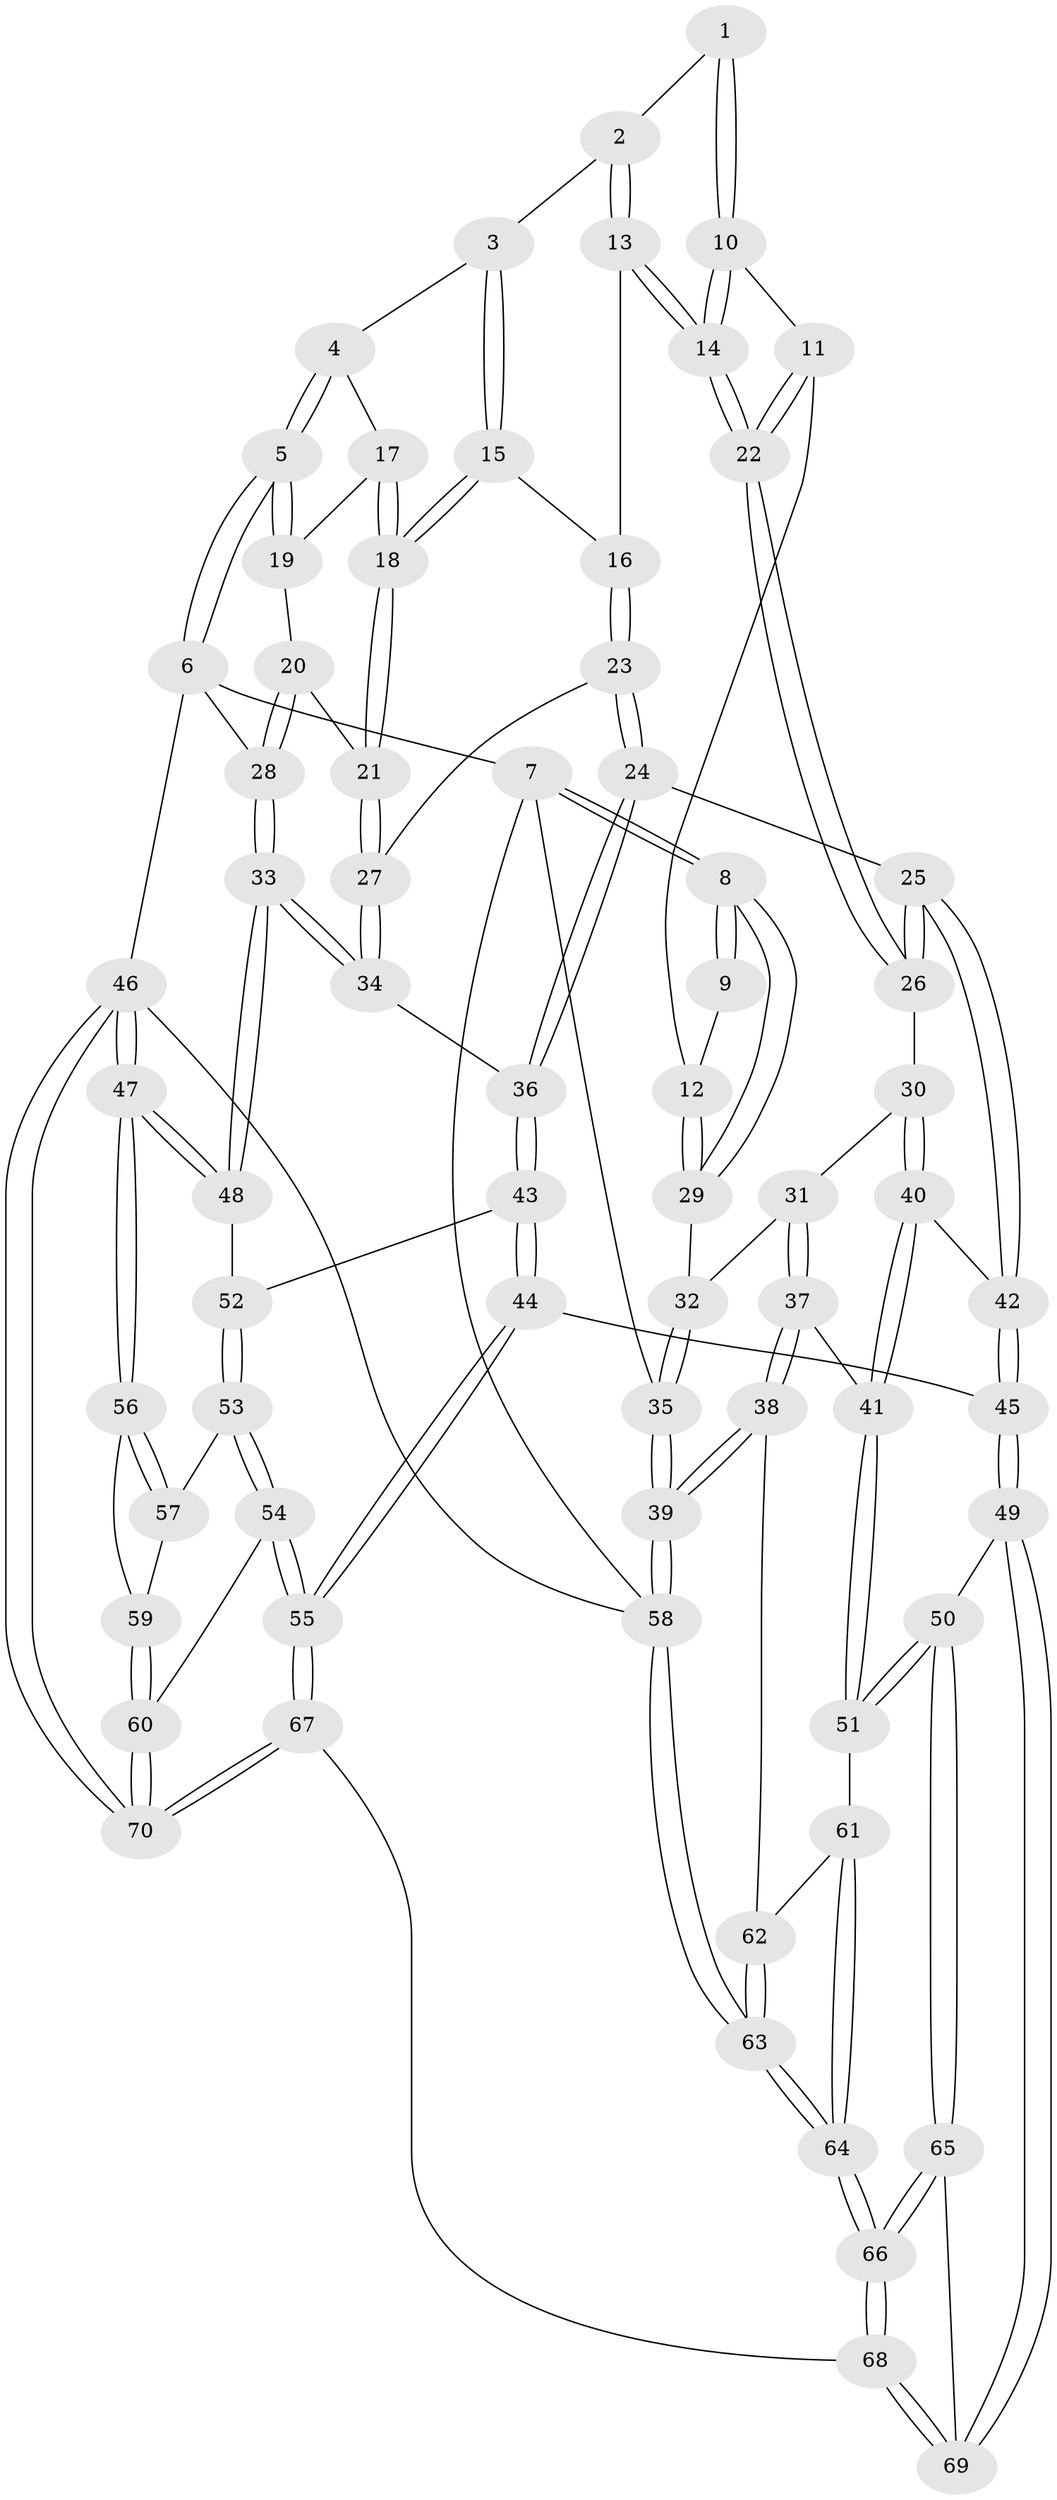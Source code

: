 // coarse degree distribution, {3: 0.4090909090909091, 2: 0.13636363636363635, 4: 0.4090909090909091, 5: 0.045454545454545456}
// Generated by graph-tools (version 1.1) at 2025/54/03/04/25 22:54:43]
// undirected, 70 vertices, 172 edges
graph export_dot {
  node [color=gray90,style=filled];
  1 [pos="+0.5070185274862866+0"];
  2 [pos="+0.561441105232339+0"];
  3 [pos="+0.9036009724259608+0"];
  4 [pos="+0.932185839429807+0"];
  5 [pos="+1+0"];
  6 [pos="+1+0"];
  7 [pos="+0+0"];
  8 [pos="+0+0"];
  9 [pos="+0.41595044236114215+0"];
  10 [pos="+0.4599538702148499+0.1198420976750536"];
  11 [pos="+0.3603239811287561+0.24693403192364496"];
  12 [pos="+0.26029537113977524+0.25680082823123146"];
  13 [pos="+0.6004271279632831+0.1270405575528417"];
  14 [pos="+0.5097655883308123+0.29109266713603416"];
  15 [pos="+0.7995242862727897+0.1850209672180871"];
  16 [pos="+0.6907647789128218+0.26032719283788597"];
  17 [pos="+0.9233333030440383+0.23651693136569832"];
  18 [pos="+0.8808954082092122+0.3074231032968136"];
  19 [pos="+0.9580565571686998+0.23297800713582947"];
  20 [pos="+0.9773310262283076+0.3059994538906648"];
  21 [pos="+0.8832325114854149+0.31599857654639746"];
  22 [pos="+0.5075761278243949+0.3099451120195373"];
  23 [pos="+0.6881644920804192+0.2685005939873123"];
  24 [pos="+0.6110443111704638+0.4195636289328551"];
  25 [pos="+0.5903427212611619+0.41963405953825866"];
  26 [pos="+0.5093334370293572+0.31321092138356743"];
  27 [pos="+0.8715387864115748+0.34194119132984707"];
  28 [pos="+1+0.3285835564579412"];
  29 [pos="+0.2438593810059599+0.2671029897311219"];
  30 [pos="+0.31108287882244334+0.38152498320168654"];
  31 [pos="+0.24522260737054777+0.32239542012937944"];
  32 [pos="+0.24332506579441315+0.26908871089073255"];
  33 [pos="+1+0.44887820783792814"];
  34 [pos="+0.844746628556151+0.45142355661202077"];
  35 [pos="+0+0.33828117846162986"];
  36 [pos="+0.7667064539677971+0.520296490742491"];
  37 [pos="+0.07536795322129462+0.5607865093273344"];
  38 [pos="+0.02298780357360508+0.5719981749375649"];
  39 [pos="+0+0.5758758062363003"];
  40 [pos="+0.4083988576743819+0.5114675188644602"];
  41 [pos="+0.3178575810413039+0.6359923557728285"];
  42 [pos="+0.5192803459804339+0.4742891759390025"];
  43 [pos="+0.7740857793965777+0.5550207595868982"];
  44 [pos="+0.623935756070298+0.7401443742341138"];
  45 [pos="+0.5617529060811594+0.7482100999732458"];
  46 [pos="+1+1"];
  47 [pos="+1+0.7390559331854536"];
  48 [pos="+1+0.47784008720198773"];
  49 [pos="+0.5557558480907342+0.7514929829803904"];
  50 [pos="+0.4114767952179253+0.7500901394450467"];
  51 [pos="+0.34819748381683485+0.712590016214657"];
  52 [pos="+0.819120357134218+0.5991023828143491"];
  53 [pos="+0.8698759156571347+0.6649006966393292"];
  54 [pos="+0.7751996284705989+0.8661883229279117"];
  55 [pos="+0.7563907381079636+0.8756616603014344"];
  56 [pos="+1+0.7362041680810617"];
  57 [pos="+0.885078476670101+0.6712482635818114"];
  58 [pos="+0+1"];
  59 [pos="+0.9024619853950837+0.8709857020471314"];
  60 [pos="+0.89211493460626+0.881461870852524"];
  61 [pos="+0.3003788674031722+0.7701245394528928"];
  62 [pos="+0.16946161252631767+0.7888649100692751"];
  63 [pos="+0+1"];
  64 [pos="+0.08870983444811868+1"];
  65 [pos="+0.4128164964592375+0.7889708085388818"];
  66 [pos="+0.3318496977518529+1"];
  67 [pos="+0.6728627284823476+1"];
  68 [pos="+0.5676325645336044+1"];
  69 [pos="+0.5602109863407396+1"];
  70 [pos="+1+1"];
  1 -- 2;
  1 -- 10;
  1 -- 10;
  2 -- 3;
  2 -- 13;
  2 -- 13;
  3 -- 4;
  3 -- 15;
  3 -- 15;
  4 -- 5;
  4 -- 5;
  4 -- 17;
  5 -- 6;
  5 -- 6;
  5 -- 19;
  5 -- 19;
  6 -- 7;
  6 -- 28;
  6 -- 46;
  7 -- 8;
  7 -- 8;
  7 -- 35;
  7 -- 58;
  8 -- 9;
  8 -- 9;
  8 -- 29;
  8 -- 29;
  9 -- 12;
  10 -- 11;
  10 -- 14;
  10 -- 14;
  11 -- 12;
  11 -- 22;
  11 -- 22;
  12 -- 29;
  12 -- 29;
  13 -- 14;
  13 -- 14;
  13 -- 16;
  14 -- 22;
  14 -- 22;
  15 -- 16;
  15 -- 18;
  15 -- 18;
  16 -- 23;
  16 -- 23;
  17 -- 18;
  17 -- 18;
  17 -- 19;
  18 -- 21;
  18 -- 21;
  19 -- 20;
  20 -- 21;
  20 -- 28;
  20 -- 28;
  21 -- 27;
  21 -- 27;
  22 -- 26;
  22 -- 26;
  23 -- 24;
  23 -- 24;
  23 -- 27;
  24 -- 25;
  24 -- 36;
  24 -- 36;
  25 -- 26;
  25 -- 26;
  25 -- 42;
  25 -- 42;
  26 -- 30;
  27 -- 34;
  27 -- 34;
  28 -- 33;
  28 -- 33;
  29 -- 32;
  30 -- 31;
  30 -- 40;
  30 -- 40;
  31 -- 32;
  31 -- 37;
  31 -- 37;
  32 -- 35;
  32 -- 35;
  33 -- 34;
  33 -- 34;
  33 -- 48;
  33 -- 48;
  34 -- 36;
  35 -- 39;
  35 -- 39;
  36 -- 43;
  36 -- 43;
  37 -- 38;
  37 -- 38;
  37 -- 41;
  38 -- 39;
  38 -- 39;
  38 -- 62;
  39 -- 58;
  39 -- 58;
  40 -- 41;
  40 -- 41;
  40 -- 42;
  41 -- 51;
  41 -- 51;
  42 -- 45;
  42 -- 45;
  43 -- 44;
  43 -- 44;
  43 -- 52;
  44 -- 45;
  44 -- 55;
  44 -- 55;
  45 -- 49;
  45 -- 49;
  46 -- 47;
  46 -- 47;
  46 -- 70;
  46 -- 70;
  46 -- 58;
  47 -- 48;
  47 -- 48;
  47 -- 56;
  47 -- 56;
  48 -- 52;
  49 -- 50;
  49 -- 69;
  49 -- 69;
  50 -- 51;
  50 -- 51;
  50 -- 65;
  50 -- 65;
  51 -- 61;
  52 -- 53;
  52 -- 53;
  53 -- 54;
  53 -- 54;
  53 -- 57;
  54 -- 55;
  54 -- 55;
  54 -- 60;
  55 -- 67;
  55 -- 67;
  56 -- 57;
  56 -- 57;
  56 -- 59;
  57 -- 59;
  58 -- 63;
  58 -- 63;
  59 -- 60;
  59 -- 60;
  60 -- 70;
  60 -- 70;
  61 -- 62;
  61 -- 64;
  61 -- 64;
  62 -- 63;
  62 -- 63;
  63 -- 64;
  63 -- 64;
  64 -- 66;
  64 -- 66;
  65 -- 66;
  65 -- 66;
  65 -- 69;
  66 -- 68;
  66 -- 68;
  67 -- 68;
  67 -- 70;
  67 -- 70;
  68 -- 69;
  68 -- 69;
}
